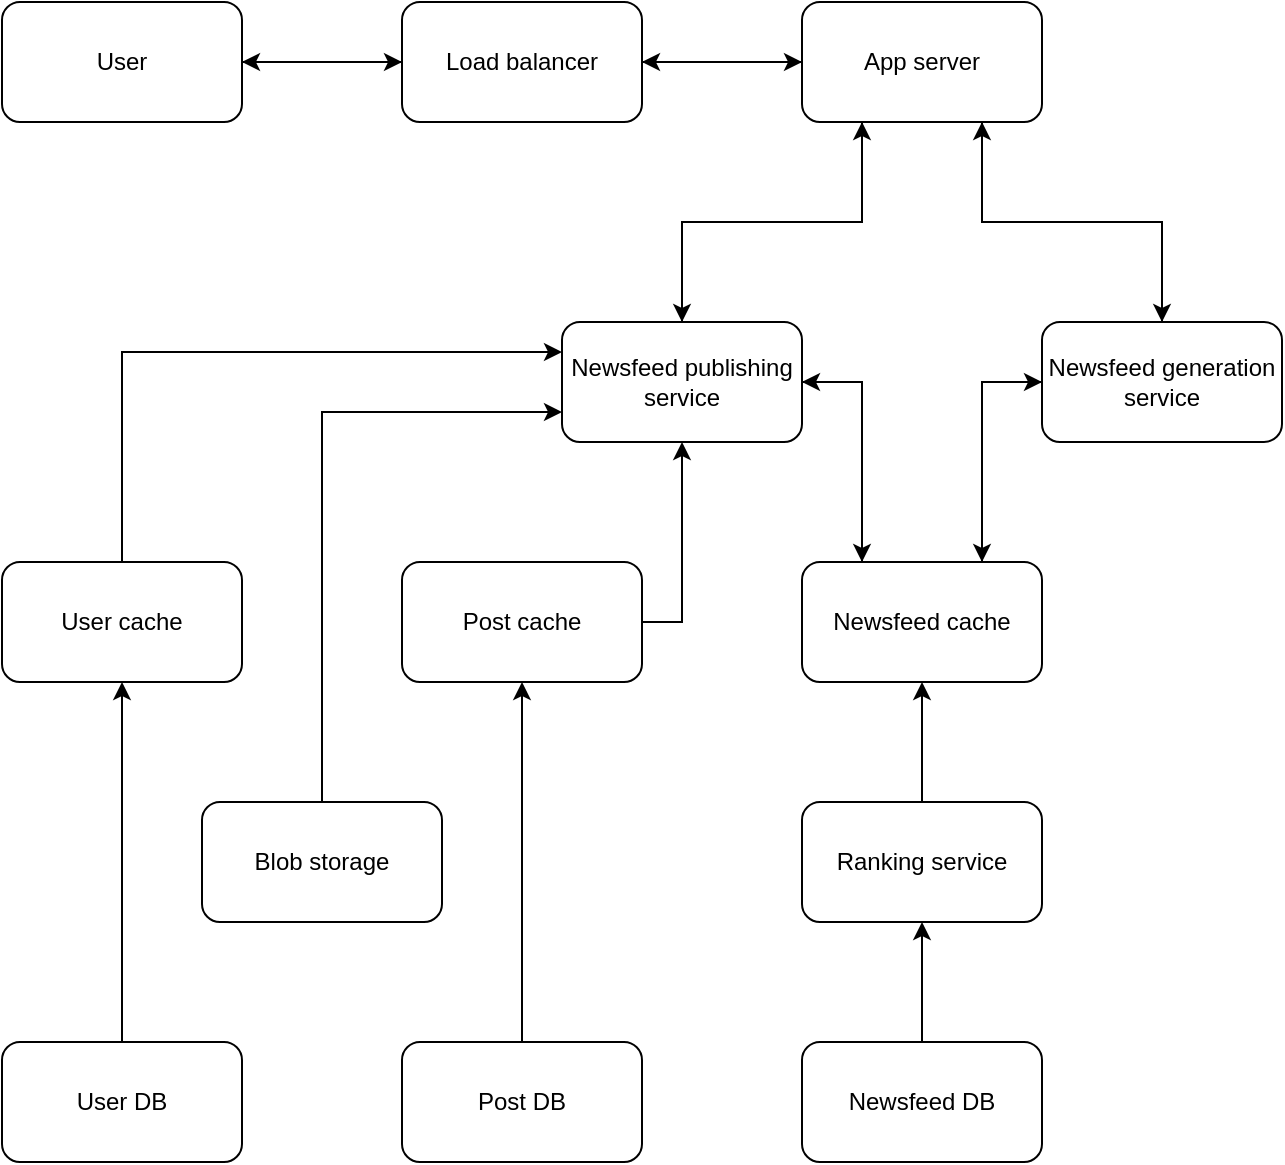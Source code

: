<mxfile version="20.8.3" type="device"><diagram id="sVVqe3kT-Hlag1WHw-Kx" name="Page-1"><mxGraphModel dx="882" dy="596" grid="1" gridSize="10" guides="1" tooltips="1" connect="1" arrows="1" fold="1" page="1" pageScale="1" pageWidth="850" pageHeight="1100" math="0" shadow="0"><root><mxCell id="0"/><mxCell id="1" parent="0"/><mxCell id="ub-dZ4yd8xJehiu-1aeT-1" style="edgeStyle=orthogonalEdgeStyle;rounded=0;orthogonalLoop=1;jettySize=auto;html=1;exitX=1;exitY=0.5;exitDx=0;exitDy=0;entryX=0;entryY=0.5;entryDx=0;entryDy=0;" edge="1" parent="1" source="ub-dZ4yd8xJehiu-1aeT-2" target="ub-dZ4yd8xJehiu-1aeT-5"><mxGeometry relative="1" as="geometry"/></mxCell><mxCell id="ub-dZ4yd8xJehiu-1aeT-2" value="User" style="rounded=1;whiteSpace=wrap;html=1;" vertex="1" parent="1"><mxGeometry x="40" y="160" width="120" height="60" as="geometry"/></mxCell><mxCell id="ub-dZ4yd8xJehiu-1aeT-3" style="edgeStyle=orthogonalEdgeStyle;rounded=0;orthogonalLoop=1;jettySize=auto;html=1;exitX=0;exitY=0.5;exitDx=0;exitDy=0;entryX=1;entryY=0.5;entryDx=0;entryDy=0;" edge="1" parent="1" source="ub-dZ4yd8xJehiu-1aeT-5" target="ub-dZ4yd8xJehiu-1aeT-2"><mxGeometry relative="1" as="geometry"/></mxCell><mxCell id="ub-dZ4yd8xJehiu-1aeT-4" style="edgeStyle=orthogonalEdgeStyle;rounded=0;orthogonalLoop=1;jettySize=auto;html=1;exitX=1;exitY=0.5;exitDx=0;exitDy=0;" edge="1" parent="1" source="ub-dZ4yd8xJehiu-1aeT-5" target="ub-dZ4yd8xJehiu-1aeT-9"><mxGeometry relative="1" as="geometry"/></mxCell><mxCell id="ub-dZ4yd8xJehiu-1aeT-5" value="Load balancer" style="rounded=1;whiteSpace=wrap;html=1;" vertex="1" parent="1"><mxGeometry x="240" y="160" width="120" height="60" as="geometry"/></mxCell><mxCell id="ub-dZ4yd8xJehiu-1aeT-6" style="edgeStyle=orthogonalEdgeStyle;rounded=0;orthogonalLoop=1;jettySize=auto;html=1;exitX=0;exitY=0.5;exitDx=0;exitDy=0;" edge="1" parent="1" source="ub-dZ4yd8xJehiu-1aeT-9" target="ub-dZ4yd8xJehiu-1aeT-5"><mxGeometry relative="1" as="geometry"/></mxCell><mxCell id="ub-dZ4yd8xJehiu-1aeT-7" style="edgeStyle=orthogonalEdgeStyle;rounded=0;orthogonalLoop=1;jettySize=auto;html=1;exitX=0.25;exitY=1;exitDx=0;exitDy=0;entryX=0.5;entryY=0;entryDx=0;entryDy=0;" edge="1" parent="1" source="ub-dZ4yd8xJehiu-1aeT-9" target="ub-dZ4yd8xJehiu-1aeT-12"><mxGeometry relative="1" as="geometry"/></mxCell><mxCell id="ub-dZ4yd8xJehiu-1aeT-8" style="edgeStyle=orthogonalEdgeStyle;rounded=0;orthogonalLoop=1;jettySize=auto;html=1;exitX=0.75;exitY=1;exitDx=0;exitDy=0;entryX=0.5;entryY=0;entryDx=0;entryDy=0;" edge="1" parent="1" source="ub-dZ4yd8xJehiu-1aeT-9" target="ub-dZ4yd8xJehiu-1aeT-16"><mxGeometry relative="1" as="geometry"/></mxCell><mxCell id="ub-dZ4yd8xJehiu-1aeT-9" value="App server" style="rounded=1;whiteSpace=wrap;html=1;" vertex="1" parent="1"><mxGeometry x="440" y="160" width="120" height="60" as="geometry"/></mxCell><mxCell id="ub-dZ4yd8xJehiu-1aeT-10" style="edgeStyle=orthogonalEdgeStyle;rounded=0;orthogonalLoop=1;jettySize=auto;html=1;exitX=0.5;exitY=0;exitDx=0;exitDy=0;entryX=0.25;entryY=1;entryDx=0;entryDy=0;" edge="1" parent="1" source="ub-dZ4yd8xJehiu-1aeT-12" target="ub-dZ4yd8xJehiu-1aeT-9"><mxGeometry relative="1" as="geometry"/></mxCell><mxCell id="ub-dZ4yd8xJehiu-1aeT-11" style="edgeStyle=orthogonalEdgeStyle;rounded=0;orthogonalLoop=1;jettySize=auto;html=1;exitX=1;exitY=0.5;exitDx=0;exitDy=0;entryX=0.25;entryY=0;entryDx=0;entryDy=0;" edge="1" parent="1" source="ub-dZ4yd8xJehiu-1aeT-12" target="ub-dZ4yd8xJehiu-1aeT-19"><mxGeometry relative="1" as="geometry"/></mxCell><mxCell id="ub-dZ4yd8xJehiu-1aeT-12" value="Newsfeed publishing service" style="rounded=1;whiteSpace=wrap;html=1;" vertex="1" parent="1"><mxGeometry x="320" y="320" width="120" height="60" as="geometry"/></mxCell><mxCell id="ub-dZ4yd8xJehiu-1aeT-13" style="edgeStyle=orthogonalEdgeStyle;rounded=0;orthogonalLoop=1;jettySize=auto;html=1;exitX=0.5;exitY=0;exitDx=0;exitDy=0;entryX=0.75;entryY=1;entryDx=0;entryDy=0;" edge="1" parent="1" source="ub-dZ4yd8xJehiu-1aeT-16" target="ub-dZ4yd8xJehiu-1aeT-9"><mxGeometry relative="1" as="geometry"/></mxCell><mxCell id="ub-dZ4yd8xJehiu-1aeT-14" style="edgeStyle=orthogonalEdgeStyle;rounded=0;orthogonalLoop=1;jettySize=auto;html=1;exitX=0;exitY=0.5;exitDx=0;exitDy=0;entryX=0.75;entryY=0;entryDx=0;entryDy=0;" edge="1" parent="1" source="ub-dZ4yd8xJehiu-1aeT-16" target="ub-dZ4yd8xJehiu-1aeT-19"><mxGeometry relative="1" as="geometry"/></mxCell><mxCell id="ub-dZ4yd8xJehiu-1aeT-16" value="Newsfeed generation service" style="rounded=1;whiteSpace=wrap;html=1;" vertex="1" parent="1"><mxGeometry x="560" y="320" width="120" height="60" as="geometry"/></mxCell><mxCell id="ub-dZ4yd8xJehiu-1aeT-17" style="edgeStyle=orthogonalEdgeStyle;rounded=0;orthogonalLoop=1;jettySize=auto;html=1;exitX=0.75;exitY=0;exitDx=0;exitDy=0;entryX=0;entryY=0.5;entryDx=0;entryDy=0;" edge="1" parent="1" source="ub-dZ4yd8xJehiu-1aeT-19" target="ub-dZ4yd8xJehiu-1aeT-16"><mxGeometry relative="1" as="geometry"/></mxCell><mxCell id="ub-dZ4yd8xJehiu-1aeT-18" style="edgeStyle=orthogonalEdgeStyle;rounded=0;orthogonalLoop=1;jettySize=auto;html=1;exitX=0.25;exitY=0;exitDx=0;exitDy=0;entryX=1;entryY=0.5;entryDx=0;entryDy=0;" edge="1" parent="1" source="ub-dZ4yd8xJehiu-1aeT-19" target="ub-dZ4yd8xJehiu-1aeT-12"><mxGeometry relative="1" as="geometry"/></mxCell><mxCell id="ub-dZ4yd8xJehiu-1aeT-19" value="Newsfeed cache" style="rounded=1;whiteSpace=wrap;html=1;" vertex="1" parent="1"><mxGeometry x="440" y="440" width="120" height="60" as="geometry"/></mxCell><mxCell id="ub-dZ4yd8xJehiu-1aeT-25" style="edgeStyle=orthogonalEdgeStyle;rounded=0;orthogonalLoop=1;jettySize=auto;html=1;exitX=0.5;exitY=0;exitDx=0;exitDy=0;" edge="1" parent="1" source="ub-dZ4yd8xJehiu-1aeT-22" target="ub-dZ4yd8xJehiu-1aeT-19"><mxGeometry relative="1" as="geometry"/></mxCell><mxCell id="ub-dZ4yd8xJehiu-1aeT-22" value="Ranking service" style="rounded=1;whiteSpace=wrap;html=1;" vertex="1" parent="1"><mxGeometry x="440" y="560" width="120" height="60" as="geometry"/></mxCell><mxCell id="ub-dZ4yd8xJehiu-1aeT-24" style="edgeStyle=orthogonalEdgeStyle;rounded=0;orthogonalLoop=1;jettySize=auto;html=1;exitX=0.5;exitY=0;exitDx=0;exitDy=0;entryX=0.5;entryY=1;entryDx=0;entryDy=0;" edge="1" parent="1" source="ub-dZ4yd8xJehiu-1aeT-23" target="ub-dZ4yd8xJehiu-1aeT-22"><mxGeometry relative="1" as="geometry"/></mxCell><mxCell id="ub-dZ4yd8xJehiu-1aeT-23" value="Newsfeed DB" style="rounded=1;whiteSpace=wrap;html=1;" vertex="1" parent="1"><mxGeometry x="440" y="680" width="120" height="60" as="geometry"/></mxCell><mxCell id="ub-dZ4yd8xJehiu-1aeT-36" style="edgeStyle=orthogonalEdgeStyle;rounded=0;orthogonalLoop=1;jettySize=auto;html=1;exitX=1;exitY=0.5;exitDx=0;exitDy=0;" edge="1" parent="1" source="ub-dZ4yd8xJehiu-1aeT-26" target="ub-dZ4yd8xJehiu-1aeT-12"><mxGeometry relative="1" as="geometry"/></mxCell><mxCell id="ub-dZ4yd8xJehiu-1aeT-26" value="Post cache" style="rounded=1;whiteSpace=wrap;html=1;" vertex="1" parent="1"><mxGeometry x="240" y="440" width="120" height="60" as="geometry"/></mxCell><mxCell id="ub-dZ4yd8xJehiu-1aeT-42" style="edgeStyle=orthogonalEdgeStyle;rounded=0;orthogonalLoop=1;jettySize=auto;html=1;exitX=0.5;exitY=0;exitDx=0;exitDy=0;entryX=0;entryY=0.25;entryDx=0;entryDy=0;" edge="1" parent="1" source="ub-dZ4yd8xJehiu-1aeT-27" target="ub-dZ4yd8xJehiu-1aeT-12"><mxGeometry relative="1" as="geometry"/></mxCell><mxCell id="ub-dZ4yd8xJehiu-1aeT-27" value="User cache" style="rounded=1;whiteSpace=wrap;html=1;" vertex="1" parent="1"><mxGeometry x="40" y="440" width="120" height="60" as="geometry"/></mxCell><mxCell id="ub-dZ4yd8xJehiu-1aeT-30" style="edgeStyle=orthogonalEdgeStyle;rounded=0;orthogonalLoop=1;jettySize=auto;html=1;exitX=0.5;exitY=0;exitDx=0;exitDy=0;" edge="1" parent="1" source="ub-dZ4yd8xJehiu-1aeT-28" target="ub-dZ4yd8xJehiu-1aeT-26"><mxGeometry relative="1" as="geometry"/></mxCell><mxCell id="ub-dZ4yd8xJehiu-1aeT-28" value="Post DB" style="rounded=1;whiteSpace=wrap;html=1;" vertex="1" parent="1"><mxGeometry x="240" y="680" width="120" height="60" as="geometry"/></mxCell><mxCell id="ub-dZ4yd8xJehiu-1aeT-31" style="edgeStyle=orthogonalEdgeStyle;rounded=0;orthogonalLoop=1;jettySize=auto;html=1;exitX=0.5;exitY=0;exitDx=0;exitDy=0;" edge="1" parent="1" source="ub-dZ4yd8xJehiu-1aeT-29" target="ub-dZ4yd8xJehiu-1aeT-27"><mxGeometry relative="1" as="geometry"/></mxCell><mxCell id="ub-dZ4yd8xJehiu-1aeT-29" value="User DB" style="rounded=1;whiteSpace=wrap;html=1;" vertex="1" parent="1"><mxGeometry x="40" y="680" width="120" height="60" as="geometry"/></mxCell><mxCell id="ub-dZ4yd8xJehiu-1aeT-41" style="edgeStyle=orthogonalEdgeStyle;rounded=0;orthogonalLoop=1;jettySize=auto;html=1;exitX=0.5;exitY=0;exitDx=0;exitDy=0;entryX=0;entryY=0.75;entryDx=0;entryDy=0;" edge="1" parent="1" source="ub-dZ4yd8xJehiu-1aeT-39" target="ub-dZ4yd8xJehiu-1aeT-12"><mxGeometry relative="1" as="geometry"/></mxCell><mxCell id="ub-dZ4yd8xJehiu-1aeT-39" value="Blob storage" style="rounded=1;whiteSpace=wrap;html=1;" vertex="1" parent="1"><mxGeometry x="140" y="560" width="120" height="60" as="geometry"/></mxCell></root></mxGraphModel></diagram></mxfile>